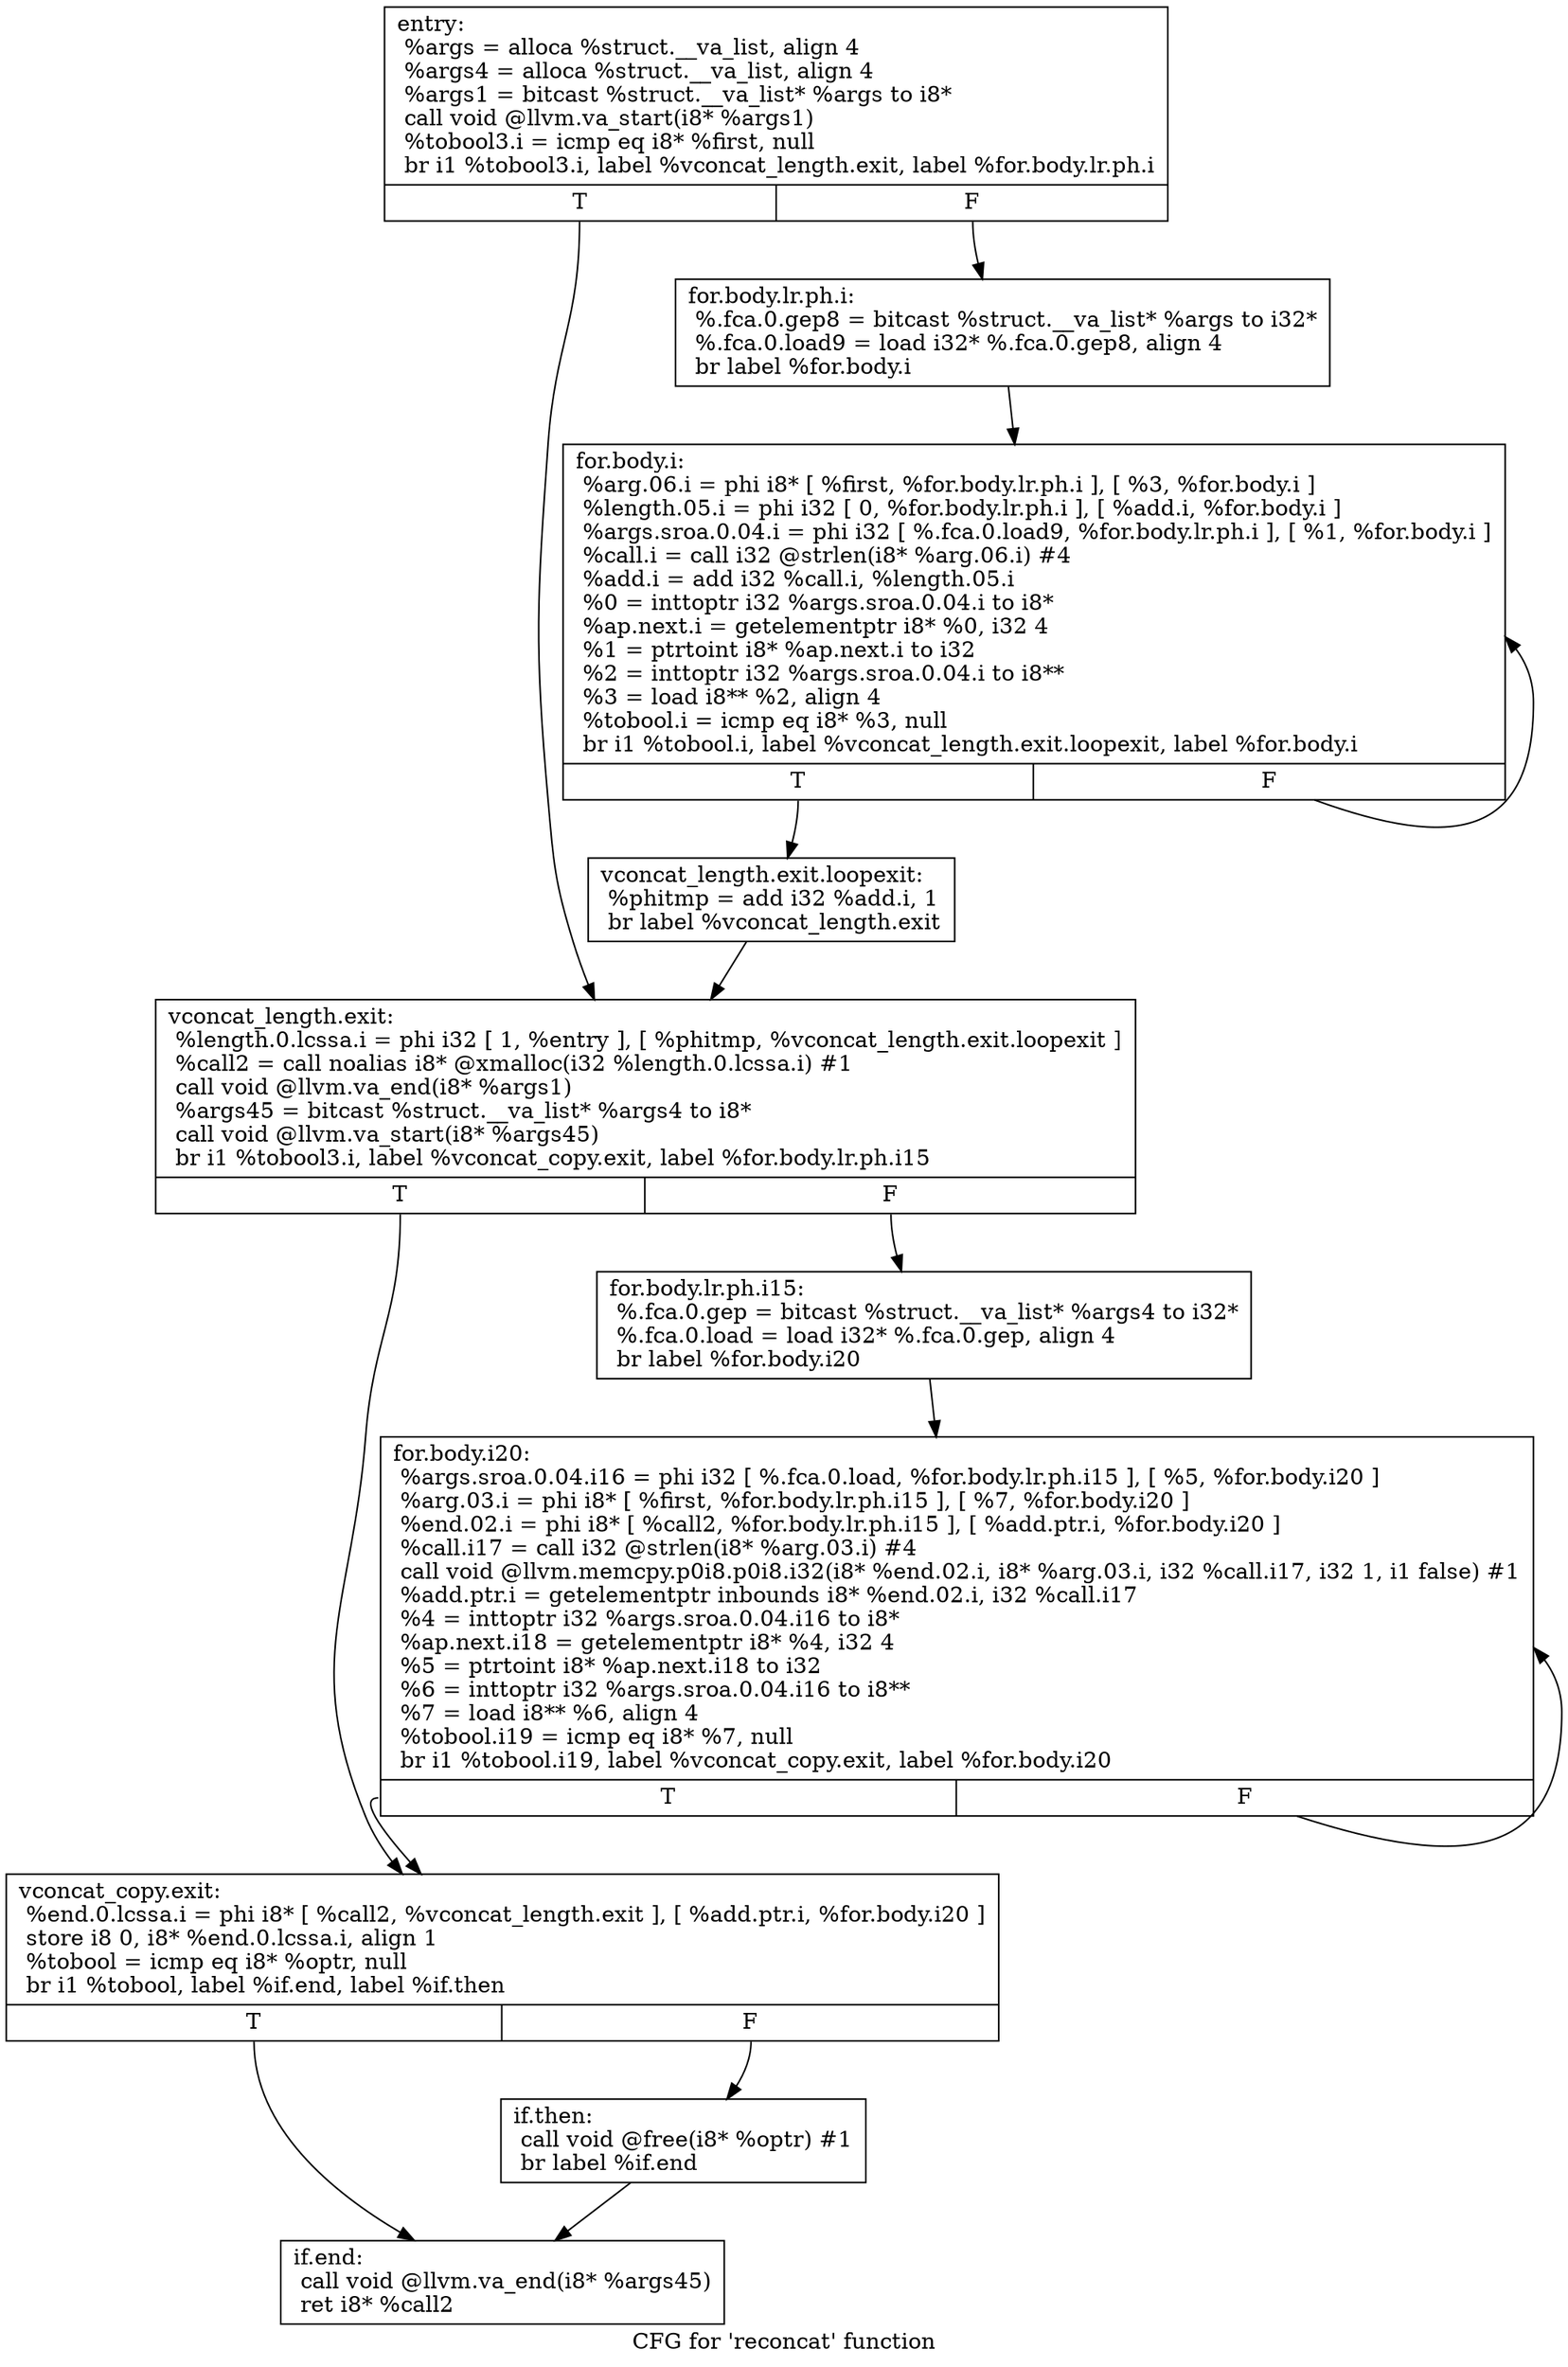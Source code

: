 digraph "CFG for 'reconcat' function" {
	label="CFG for 'reconcat' function";

	Node0x2f1b290 [shape=record,label="{entry:\l  %args = alloca %struct.__va_list, align 4\l  %args4 = alloca %struct.__va_list, align 4\l  %args1 = bitcast %struct.__va_list* %args to i8*\l  call void @llvm.va_start(i8* %args1)\l  %tobool3.i = icmp eq i8* %first, null\l  br i1 %tobool3.i, label %vconcat_length.exit, label %for.body.lr.ph.i\l|{<s0>T|<s1>F}}"];
	Node0x2f1b290:s0 -> Node0x2f1b410;
	Node0x2f1b290:s1 -> Node0x2f1b2f0;
	Node0x2f1b2f0 [shape=record,label="{for.body.lr.ph.i:                                 \l  %.fca.0.gep8 = bitcast %struct.__va_list* %args to i32*\l  %.fca.0.load9 = load i32* %.fca.0.gep8, align 4\l  br label %for.body.i\l}"];
	Node0x2f1b2f0 -> Node0x2f1b350;
	Node0x2f1b350 [shape=record,label="{for.body.i:                                       \l  %arg.06.i = phi i8* [ %first, %for.body.lr.ph.i ], [ %3, %for.body.i ]\l  %length.05.i = phi i32 [ 0, %for.body.lr.ph.i ], [ %add.i, %for.body.i ]\l  %args.sroa.0.04.i = phi i32 [ %.fca.0.load9, %for.body.lr.ph.i ], [ %1, %for.body.i ]\l  %call.i = call i32 @strlen(i8* %arg.06.i) #4\l  %add.i = add i32 %call.i, %length.05.i\l  %0 = inttoptr i32 %args.sroa.0.04.i to i8*\l  %ap.next.i = getelementptr i8* %0, i32 4\l  %1 = ptrtoint i8* %ap.next.i to i32\l  %2 = inttoptr i32 %args.sroa.0.04.i to i8**\l  %3 = load i8** %2, align 4\l  %tobool.i = icmp eq i8* %3, null\l  br i1 %tobool.i, label %vconcat_length.exit.loopexit, label %for.body.i\l|{<s0>T|<s1>F}}"];
	Node0x2f1b350:s0 -> Node0x2f1b3b0;
	Node0x2f1b350:s1 -> Node0x2f1b350;
	Node0x2f1b3b0 [shape=record,label="{vconcat_length.exit.loopexit:                     \l  %phitmp = add i32 %add.i, 1\l  br label %vconcat_length.exit\l}"];
	Node0x2f1b3b0 -> Node0x2f1b410;
	Node0x2f1b410 [shape=record,label="{vconcat_length.exit:                              \l  %length.0.lcssa.i = phi i32 [ 1, %entry ], [ %phitmp, %vconcat_length.exit.loopexit ]\l  %call2 = call noalias i8* @xmalloc(i32 %length.0.lcssa.i) #1\l  call void @llvm.va_end(i8* %args1)\l  %args45 = bitcast %struct.__va_list* %args4 to i8*\l  call void @llvm.va_start(i8* %args45)\l  br i1 %tobool3.i, label %vconcat_copy.exit, label %for.body.lr.ph.i15\l|{<s0>T|<s1>F}}"];
	Node0x2f1b410:s0 -> Node0x2f1b530;
	Node0x2f1b410:s1 -> Node0x2f1b470;
	Node0x2f1b470 [shape=record,label="{for.body.lr.ph.i15:                               \l  %.fca.0.gep = bitcast %struct.__va_list* %args4 to i32*\l  %.fca.0.load = load i32* %.fca.0.gep, align 4\l  br label %for.body.i20\l}"];
	Node0x2f1b470 -> Node0x2f1b4d0;
	Node0x2f1b4d0 [shape=record,label="{for.body.i20:                                     \l  %args.sroa.0.04.i16 = phi i32 [ %.fca.0.load, %for.body.lr.ph.i15 ], [ %5, %for.body.i20 ]\l  %arg.03.i = phi i8* [ %first, %for.body.lr.ph.i15 ], [ %7, %for.body.i20 ]\l  %end.02.i = phi i8* [ %call2, %for.body.lr.ph.i15 ], [ %add.ptr.i, %for.body.i20 ]\l  %call.i17 = call i32 @strlen(i8* %arg.03.i) #4\l  call void @llvm.memcpy.p0i8.p0i8.i32(i8* %end.02.i, i8* %arg.03.i, i32 %call.i17, i32 1, i1 false) #1\l  %add.ptr.i = getelementptr inbounds i8* %end.02.i, i32 %call.i17\l  %4 = inttoptr i32 %args.sroa.0.04.i16 to i8*\l  %ap.next.i18 = getelementptr i8* %4, i32 4\l  %5 = ptrtoint i8* %ap.next.i18 to i32\l  %6 = inttoptr i32 %args.sroa.0.04.i16 to i8**\l  %7 = load i8** %6, align 4\l  %tobool.i19 = icmp eq i8* %7, null\l  br i1 %tobool.i19, label %vconcat_copy.exit, label %for.body.i20\l|{<s0>T|<s1>F}}"];
	Node0x2f1b4d0:s0 -> Node0x2f1b530;
	Node0x2f1b4d0:s1 -> Node0x2f1b4d0;
	Node0x2f1b530 [shape=record,label="{vconcat_copy.exit:                                \l  %end.0.lcssa.i = phi i8* [ %call2, %vconcat_length.exit ], [ %add.ptr.i, %for.body.i20 ]\l  store i8 0, i8* %end.0.lcssa.i, align 1\l  %tobool = icmp eq i8* %optr, null\l  br i1 %tobool, label %if.end, label %if.then\l|{<s0>T|<s1>F}}"];
	Node0x2f1b530:s0 -> Node0x2f1b5f0;
	Node0x2f1b530:s1 -> Node0x2f1b590;
	Node0x2f1b590 [shape=record,label="{if.then:                                          \l  call void @free(i8* %optr) #1\l  br label %if.end\l}"];
	Node0x2f1b590 -> Node0x2f1b5f0;
	Node0x2f1b5f0 [shape=record,label="{if.end:                                           \l  call void @llvm.va_end(i8* %args45)\l  ret i8* %call2\l}"];
}
